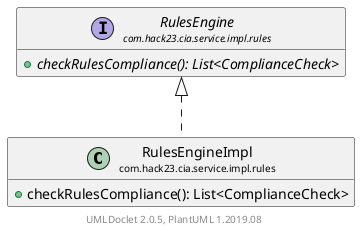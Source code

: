 @startuml
    set namespaceSeparator none
    hide empty fields
    hide empty methods

    class "<size:14>RulesEngineImpl\n<size:10>com.hack23.cia.service.impl.rules" as com.hack23.cia.service.impl.rules.RulesEngineImpl [[RulesEngineImpl.html]] {
        +checkRulesCompliance(): List<ComplianceCheck>
    }

    interface "<size:14>RulesEngine\n<size:10>com.hack23.cia.service.impl.rules" as com.hack23.cia.service.impl.rules.RulesEngine [[RulesEngine.html]] {
        {abstract} +checkRulesCompliance(): List<ComplianceCheck>
    }

    com.hack23.cia.service.impl.rules.RulesEngine <|.. com.hack23.cia.service.impl.rules.RulesEngineImpl

    center footer UMLDoclet 2.0.5, PlantUML 1.2019.08
@enduml
